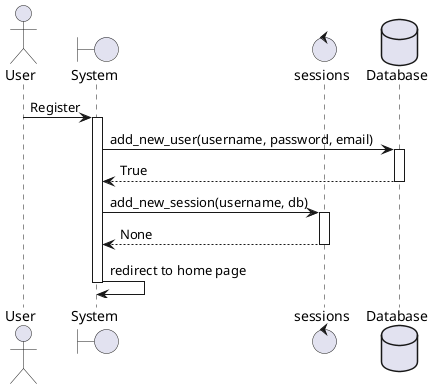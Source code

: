@startuml register
actor User
boundary "System" as system
control "sessions" as sessions
database "Database" as db 
User -> system: Register
activate system
system -> db: add_new_user(username, password, email)
activate db
db --> system: True
deactivate db
system -> sessions: add_new_session(username, db)
activate sessions
sessions --> system: None
deactivate sessions
system -> system: redirect to home page
deactivate system
@enduml 

